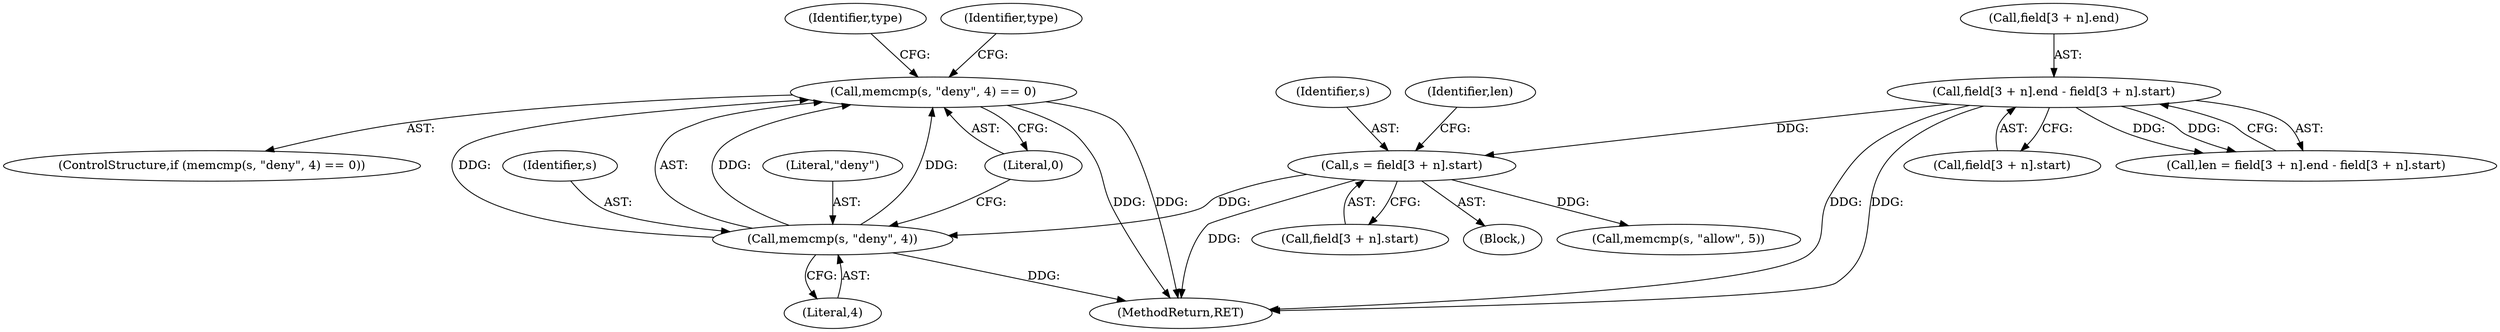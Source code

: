 digraph "0_libarchive_15bf44fd2c1ad0e3fd87048b3fcc90c4dcff1175@API" {
"1000894" [label="(Call,memcmp(s, \"deny\", 4) == 0)"];
"1000895" [label="(Call,memcmp(s, \"deny\", 4))"];
"1000859" [label="(Call,s = field[3 + n].start)"];
"1000870" [label="(Call,field[3 + n].end - field[3 + n].start)"];
"1000901" [label="(Identifier,type)"];
"1000869" [label="(Identifier,len)"];
"1000898" [label="(Literal,4)"];
"1000870" [label="(Call,field[3 + n].end - field[3 + n].start)"];
"1000878" [label="(Call,field[3 + n].start)"];
"1000897" [label="(Literal,\"deny\")"];
"1000868" [label="(Call,len = field[3 + n].end - field[3 + n].start)"];
"1000895" [label="(Call,memcmp(s, \"deny\", 4))"];
"1000871" [label="(Call,field[3 + n].end)"];
"1000911" [label="(Call,memcmp(s, \"allow\", 5))"];
"1000893" [label="(ControlStructure,if (memcmp(s, \"deny\", 4) == 0))"];
"1001007" [label="(MethodReturn,RET)"];
"1000899" [label="(Literal,0)"];
"1000943" [label="(Identifier,type)"];
"1000860" [label="(Identifier,s)"];
"1000861" [label="(Call,field[3 + n].start)"];
"1000894" [label="(Call,memcmp(s, \"deny\", 4) == 0)"];
"1000896" [label="(Identifier,s)"];
"1000859" [label="(Call,s = field[3 + n].start)"];
"1000683" [label="(Block,)"];
"1000894" -> "1000893"  [label="AST: "];
"1000894" -> "1000899"  [label="CFG: "];
"1000895" -> "1000894"  [label="AST: "];
"1000899" -> "1000894"  [label="AST: "];
"1000901" -> "1000894"  [label="CFG: "];
"1000943" -> "1000894"  [label="CFG: "];
"1000894" -> "1001007"  [label="DDG: "];
"1000894" -> "1001007"  [label="DDG: "];
"1000895" -> "1000894"  [label="DDG: "];
"1000895" -> "1000894"  [label="DDG: "];
"1000895" -> "1000894"  [label="DDG: "];
"1000895" -> "1000898"  [label="CFG: "];
"1000896" -> "1000895"  [label="AST: "];
"1000897" -> "1000895"  [label="AST: "];
"1000898" -> "1000895"  [label="AST: "];
"1000899" -> "1000895"  [label="CFG: "];
"1000895" -> "1001007"  [label="DDG: "];
"1000859" -> "1000895"  [label="DDG: "];
"1000859" -> "1000683"  [label="AST: "];
"1000859" -> "1000861"  [label="CFG: "];
"1000860" -> "1000859"  [label="AST: "];
"1000861" -> "1000859"  [label="AST: "];
"1000869" -> "1000859"  [label="CFG: "];
"1000859" -> "1001007"  [label="DDG: "];
"1000870" -> "1000859"  [label="DDG: "];
"1000859" -> "1000911"  [label="DDG: "];
"1000870" -> "1000868"  [label="AST: "];
"1000870" -> "1000878"  [label="CFG: "];
"1000871" -> "1000870"  [label="AST: "];
"1000878" -> "1000870"  [label="AST: "];
"1000868" -> "1000870"  [label="CFG: "];
"1000870" -> "1001007"  [label="DDG: "];
"1000870" -> "1001007"  [label="DDG: "];
"1000870" -> "1000868"  [label="DDG: "];
"1000870" -> "1000868"  [label="DDG: "];
}
